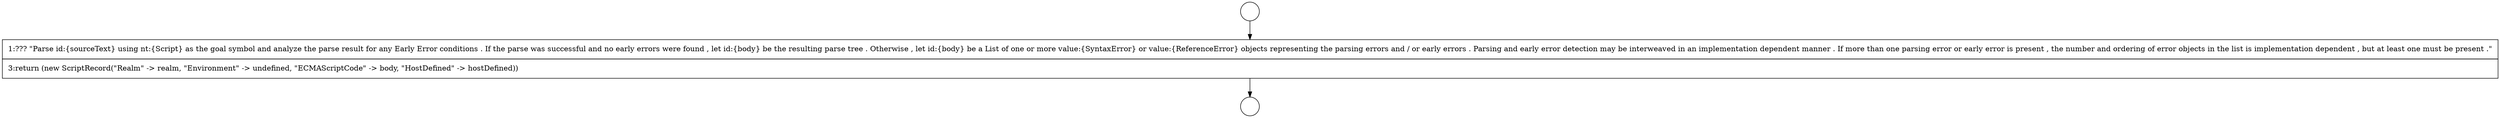 digraph {
  node9264 [shape=circle label=" " color="black" fillcolor="white" style=filled]
  node9266 [shape=none, margin=0, label=<<font color="black">
    <table border="0" cellborder="1" cellspacing="0" cellpadding="10">
      <tr><td align="left">1:??? &quot;Parse id:{sourceText} using nt:{Script} as the goal symbol and analyze the parse result for any Early Error conditions . If the parse was successful and no early errors were found , let id:{body} be the resulting parse tree . Otherwise , let id:{body} be a List of one or more value:{SyntaxError} or value:{ReferenceError} objects representing the parsing errors and / or early errors . Parsing and early error detection may be interweaved in an implementation dependent manner . If more than one parsing error or early error is present , the number and ordering of error objects in the list is implementation dependent , but at least one must be present .&quot;</td></tr>
      <tr><td align="left">3:return (new ScriptRecord(&quot;Realm&quot; -&gt; realm, &quot;Environment&quot; -&gt; undefined, &quot;ECMAScriptCode&quot; -&gt; body, &quot;HostDefined&quot; -&gt; hostDefined))</td></tr>
    </table>
  </font>> color="black" fillcolor="white" style=filled]
  node9265 [shape=circle label=" " color="black" fillcolor="white" style=filled]
  node9264 -> node9266 [ color="black"]
  node9266 -> node9265 [ color="black"]
}
